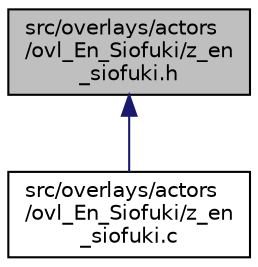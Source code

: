 digraph "src/overlays/actors/ovl_En_Siofuki/z_en_siofuki.h"
{
 // LATEX_PDF_SIZE
  edge [fontname="Helvetica",fontsize="10",labelfontname="Helvetica",labelfontsize="10"];
  node [fontname="Helvetica",fontsize="10",shape=record];
  Node1 [label="src/overlays/actors\l/ovl_En_Siofuki/z_en\l_siofuki.h",height=0.2,width=0.4,color="black", fillcolor="grey75", style="filled", fontcolor="black",tooltip=" "];
  Node1 -> Node2 [dir="back",color="midnightblue",fontsize="10",style="solid",fontname="Helvetica"];
  Node2 [label="src/overlays/actors\l/ovl_En_Siofuki/z_en\l_siofuki.c",height=0.2,width=0.4,color="black", fillcolor="white", style="filled",URL="$dd/d22/z__en__siofuki_8c.html",tooltip=" "];
}
